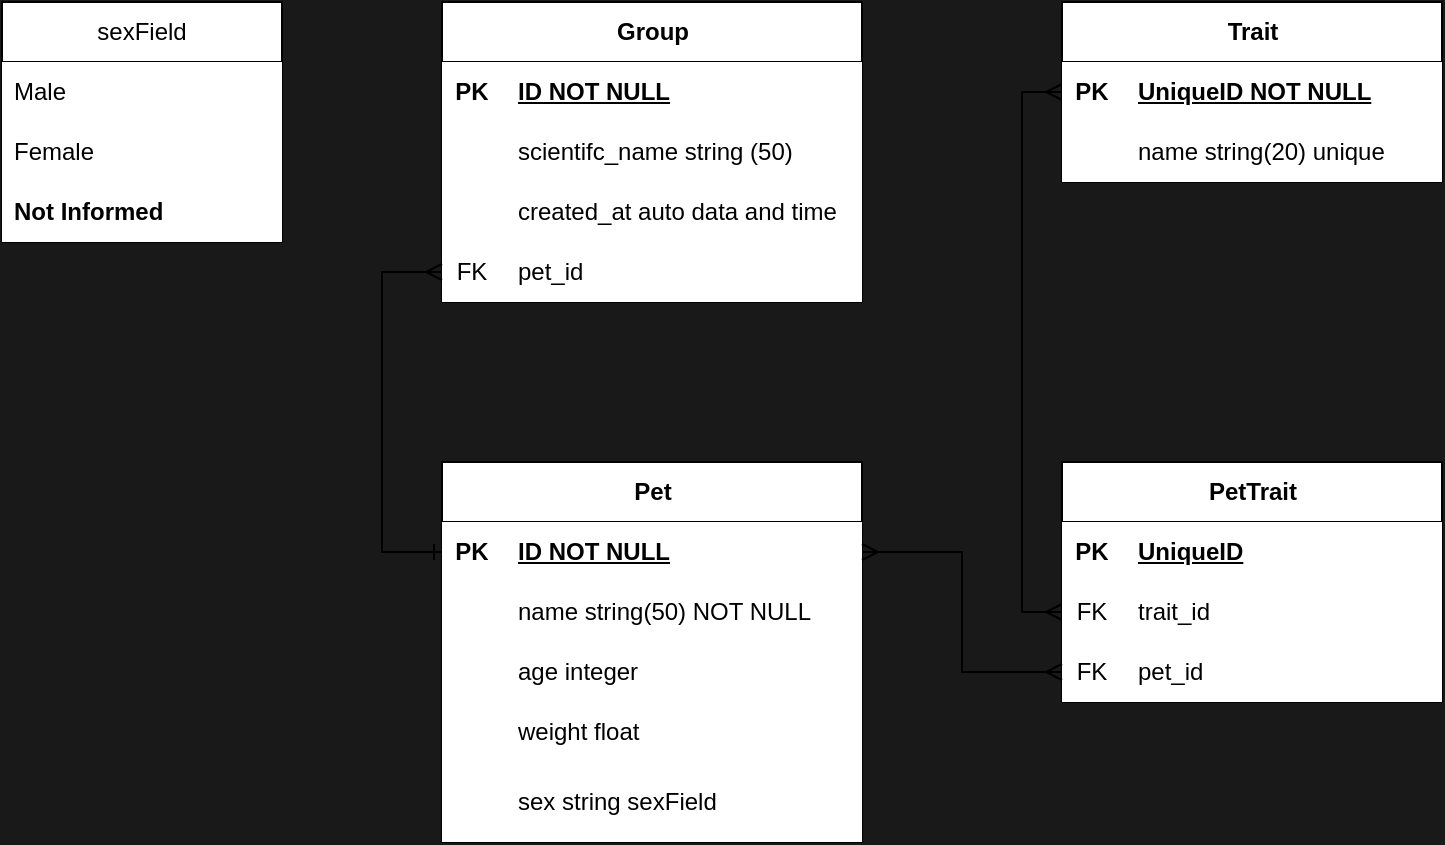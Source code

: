 <mxfile version="22.0.2" type="device">
  <diagram id="R2lEEEUBdFMjLlhIrx00" name="Page-1">
    <mxGraphModel dx="880" dy="524" grid="1" gridSize="10" guides="1" tooltips="1" connect="1" arrows="1" fold="1" page="1" pageScale="1" pageWidth="850" pageHeight="1100" background="#191919" math="0" shadow="0" extFonts="Permanent Marker^https://fonts.googleapis.com/css?family=Permanent+Marker">
      <root>
        <mxCell id="0" />
        <mxCell id="1" parent="0" />
        <mxCell id="LyHao8v1czPGiJcGtTNU-1" value="Pet" style="shape=table;startSize=30;container=1;collapsible=1;childLayout=tableLayout;fixedRows=1;rowLines=0;fontStyle=1;align=center;resizeLast=1;html=1;fillStyle=auto;fillColor=default;" parent="1" vertex="1">
          <mxGeometry x="280" y="460" width="210" height="190" as="geometry" />
        </mxCell>
        <mxCell id="LyHao8v1czPGiJcGtTNU-2" value="" style="shape=tableRow;horizontal=0;startSize=0;swimlaneHead=0;swimlaneBody=0;fillColor=default;collapsible=0;dropTarget=0;points=[[0,0.5],[1,0.5]];portConstraint=eastwest;top=0;left=0;right=0;bottom=1;" parent="LyHao8v1czPGiJcGtTNU-1" vertex="1">
          <mxGeometry y="30" width="210" height="30" as="geometry" />
        </mxCell>
        <mxCell id="LyHao8v1czPGiJcGtTNU-3" value="PK" style="shape=partialRectangle;connectable=0;fillColor=default;top=0;left=0;bottom=0;right=0;fontStyle=1;overflow=hidden;whiteSpace=wrap;html=1;shadow=0;" parent="LyHao8v1czPGiJcGtTNU-2" vertex="1">
          <mxGeometry width="30" height="30" as="geometry">
            <mxRectangle width="30" height="30" as="alternateBounds" />
          </mxGeometry>
        </mxCell>
        <mxCell id="LyHao8v1czPGiJcGtTNU-4" value="ID NOT NULL" style="shape=partialRectangle;connectable=0;fillColor=default;top=0;left=0;bottom=0;right=0;align=left;spacingLeft=6;fontStyle=5;overflow=hidden;whiteSpace=wrap;html=1;shadow=0;" parent="LyHao8v1czPGiJcGtTNU-2" vertex="1">
          <mxGeometry x="30" width="180" height="30" as="geometry">
            <mxRectangle width="180" height="30" as="alternateBounds" />
          </mxGeometry>
        </mxCell>
        <mxCell id="LyHao8v1czPGiJcGtTNU-5" value="" style="shape=tableRow;horizontal=0;startSize=0;swimlaneHead=0;swimlaneBody=0;fillColor=default;collapsible=0;dropTarget=0;points=[[0,0.5],[1,0.5]];portConstraint=eastwest;top=0;left=0;right=0;bottom=0;" parent="LyHao8v1czPGiJcGtTNU-1" vertex="1">
          <mxGeometry y="60" width="210" height="30" as="geometry" />
        </mxCell>
        <mxCell id="LyHao8v1czPGiJcGtTNU-6" value="" style="shape=partialRectangle;connectable=0;fillColor=default;top=0;left=0;bottom=0;right=0;editable=1;overflow=hidden;whiteSpace=wrap;html=1;shadow=0;" parent="LyHao8v1czPGiJcGtTNU-5" vertex="1">
          <mxGeometry width="30" height="30" as="geometry">
            <mxRectangle width="30" height="30" as="alternateBounds" />
          </mxGeometry>
        </mxCell>
        <mxCell id="LyHao8v1czPGiJcGtTNU-7" value="name string(50) NOT NULL" style="shape=partialRectangle;connectable=0;fillColor=default;top=0;left=0;bottom=0;right=0;align=left;spacingLeft=6;overflow=hidden;whiteSpace=wrap;html=1;shadow=0;" parent="LyHao8v1czPGiJcGtTNU-5" vertex="1">
          <mxGeometry x="30" width="180" height="30" as="geometry">
            <mxRectangle width="180" height="30" as="alternateBounds" />
          </mxGeometry>
        </mxCell>
        <mxCell id="yuom_mQF3VKNIzV8muKH-1" style="shape=tableRow;horizontal=0;startSize=0;swimlaneHead=0;swimlaneBody=0;fillColor=default;collapsible=0;dropTarget=0;points=[[0,0.5],[1,0.5]];portConstraint=eastwest;top=0;left=0;right=0;bottom=0;" parent="LyHao8v1czPGiJcGtTNU-1" vertex="1">
          <mxGeometry y="90" width="210" height="30" as="geometry" />
        </mxCell>
        <mxCell id="yuom_mQF3VKNIzV8muKH-2" style="shape=partialRectangle;connectable=0;fillColor=default;top=0;left=0;bottom=0;right=0;editable=1;overflow=hidden;whiteSpace=wrap;html=1;shadow=0;" parent="yuom_mQF3VKNIzV8muKH-1" vertex="1">
          <mxGeometry width="30" height="30" as="geometry">
            <mxRectangle width="30" height="30" as="alternateBounds" />
          </mxGeometry>
        </mxCell>
        <mxCell id="yuom_mQF3VKNIzV8muKH-3" value="age integer" style="shape=partialRectangle;connectable=0;fillColor=default;top=0;left=0;bottom=0;right=0;align=left;spacingLeft=6;overflow=hidden;whiteSpace=wrap;html=1;shadow=0;" parent="yuom_mQF3VKNIzV8muKH-1" vertex="1">
          <mxGeometry x="30" width="180" height="30" as="geometry">
            <mxRectangle width="180" height="30" as="alternateBounds" />
          </mxGeometry>
        </mxCell>
        <mxCell id="yuom_mQF3VKNIzV8muKH-7" style="shape=tableRow;horizontal=0;startSize=0;swimlaneHead=0;swimlaneBody=0;fillColor=default;collapsible=0;dropTarget=0;points=[[0,0.5],[1,0.5]];portConstraint=eastwest;top=0;left=0;right=0;bottom=0;" parent="LyHao8v1czPGiJcGtTNU-1" vertex="1">
          <mxGeometry y="120" width="210" height="30" as="geometry" />
        </mxCell>
        <mxCell id="yuom_mQF3VKNIzV8muKH-8" style="shape=partialRectangle;connectable=0;fillColor=default;top=0;left=0;bottom=0;right=0;editable=1;overflow=hidden;whiteSpace=wrap;html=1;shadow=0;" parent="yuom_mQF3VKNIzV8muKH-7" vertex="1">
          <mxGeometry width="30" height="30" as="geometry">
            <mxRectangle width="30" height="30" as="alternateBounds" />
          </mxGeometry>
        </mxCell>
        <mxCell id="yuom_mQF3VKNIzV8muKH-9" value="weight float" style="shape=partialRectangle;connectable=0;fillColor=default;top=0;left=0;bottom=0;right=0;align=left;spacingLeft=6;overflow=hidden;whiteSpace=wrap;html=1;shadow=0;" parent="yuom_mQF3VKNIzV8muKH-7" vertex="1">
          <mxGeometry x="30" width="180" height="30" as="geometry">
            <mxRectangle width="180" height="30" as="alternateBounds" />
          </mxGeometry>
        </mxCell>
        <mxCell id="yuom_mQF3VKNIzV8muKH-10" style="shape=tableRow;horizontal=0;startSize=0;swimlaneHead=0;swimlaneBody=0;fillColor=default;collapsible=0;dropTarget=0;points=[[0,0.5],[1,0.5]];portConstraint=eastwest;top=0;left=0;right=0;bottom=0;" parent="LyHao8v1czPGiJcGtTNU-1" vertex="1">
          <mxGeometry y="150" width="210" height="40" as="geometry" />
        </mxCell>
        <mxCell id="yuom_mQF3VKNIzV8muKH-11" style="shape=partialRectangle;connectable=0;fillColor=default;top=0;left=0;bottom=0;right=0;editable=1;overflow=hidden;whiteSpace=wrap;html=1;shadow=0;" parent="yuom_mQF3VKNIzV8muKH-10" vertex="1">
          <mxGeometry width="30" height="40" as="geometry">
            <mxRectangle width="30" height="40" as="alternateBounds" />
          </mxGeometry>
        </mxCell>
        <mxCell id="yuom_mQF3VKNIzV8muKH-12" value="sex string sexField" style="shape=partialRectangle;connectable=0;fillColor=default;top=0;left=0;bottom=0;right=0;align=left;spacingLeft=6;overflow=hidden;whiteSpace=wrap;html=1;shadow=0;" parent="yuom_mQF3VKNIzV8muKH-10" vertex="1">
          <mxGeometry x="30" width="180" height="40" as="geometry">
            <mxRectangle width="180" height="40" as="alternateBounds" />
          </mxGeometry>
        </mxCell>
        <mxCell id="4XR9EwOAR3EGp3wIpEuX-29" style="edgeStyle=orthogonalEdgeStyle;rounded=0;orthogonalLoop=1;jettySize=auto;html=1;exitX=0;exitY=0.5;exitDx=0;exitDy=0;entryX=0;entryY=0.5;entryDx=0;entryDy=0;startArrow=ERmany;startFill=0;endArrow=ERmany;endFill=0;" edge="1" parent="1" source="LyHao8v1czPGiJcGtTNU-17" target="4XR9EwOAR3EGp3wIpEuX-16">
          <mxGeometry relative="1" as="geometry" />
        </mxCell>
        <mxCell id="LyHao8v1czPGiJcGtTNU-17" value="Trait" style="shape=table;startSize=30;container=1;collapsible=1;childLayout=tableLayout;fixedRows=1;rowLines=0;fontStyle=1;align=center;resizeLast=1;html=1;fillColor=default;" parent="1" vertex="1">
          <mxGeometry x="590" y="230" width="190.0" height="90" as="geometry" />
        </mxCell>
        <mxCell id="LyHao8v1czPGiJcGtTNU-18" value="" style="shape=tableRow;horizontal=0;startSize=0;swimlaneHead=0;swimlaneBody=0;fillColor=default;collapsible=0;dropTarget=0;points=[[0,0.5],[1,0.5]];portConstraint=eastwest;top=0;left=0;right=0;bottom=1;" parent="LyHao8v1czPGiJcGtTNU-17" vertex="1">
          <mxGeometry y="30" width="190.0" height="30" as="geometry" />
        </mxCell>
        <mxCell id="LyHao8v1czPGiJcGtTNU-19" value="PK" style="shape=partialRectangle;connectable=0;fillColor=default;top=0;left=0;bottom=0;right=0;fontStyle=1;overflow=hidden;whiteSpace=wrap;html=1;" parent="LyHao8v1czPGiJcGtTNU-18" vertex="1">
          <mxGeometry width="30" height="30" as="geometry">
            <mxRectangle width="30" height="30" as="alternateBounds" />
          </mxGeometry>
        </mxCell>
        <mxCell id="LyHao8v1czPGiJcGtTNU-20" value="UniqueID NOT NULL" style="shape=partialRectangle;connectable=0;fillColor=default;top=0;left=0;bottom=0;right=0;align=left;spacingLeft=6;fontStyle=5;overflow=hidden;whiteSpace=wrap;html=1;" parent="LyHao8v1czPGiJcGtTNU-18" vertex="1">
          <mxGeometry x="30" width="160.0" height="30" as="geometry">
            <mxRectangle width="160.0" height="30" as="alternateBounds" />
          </mxGeometry>
        </mxCell>
        <mxCell id="LyHao8v1czPGiJcGtTNU-21" value="" style="shape=tableRow;horizontal=0;startSize=0;swimlaneHead=0;swimlaneBody=0;fillColor=default;collapsible=0;dropTarget=0;points=[[0,0.5],[1,0.5]];portConstraint=eastwest;top=0;left=0;right=0;bottom=0;" parent="LyHao8v1czPGiJcGtTNU-17" vertex="1">
          <mxGeometry y="60" width="190.0" height="30" as="geometry" />
        </mxCell>
        <mxCell id="LyHao8v1czPGiJcGtTNU-22" value="" style="shape=partialRectangle;connectable=0;fillColor=default;top=0;left=0;bottom=0;right=0;editable=1;overflow=hidden;whiteSpace=wrap;html=1;" parent="LyHao8v1czPGiJcGtTNU-21" vertex="1">
          <mxGeometry width="30" height="30" as="geometry">
            <mxRectangle width="30" height="30" as="alternateBounds" />
          </mxGeometry>
        </mxCell>
        <mxCell id="LyHao8v1czPGiJcGtTNU-23" value="name string(20) unique" style="shape=partialRectangle;connectable=0;fillColor=default;top=0;left=0;bottom=0;right=0;align=left;spacingLeft=6;overflow=hidden;whiteSpace=wrap;html=1;" parent="LyHao8v1czPGiJcGtTNU-21" vertex="1">
          <mxGeometry x="30" width="160.0" height="30" as="geometry">
            <mxRectangle width="160.0" height="30" as="alternateBounds" />
          </mxGeometry>
        </mxCell>
        <mxCell id="LyHao8v1czPGiJcGtTNU-32" value="Group" style="shape=table;startSize=30;container=1;collapsible=1;childLayout=tableLayout;fixedRows=1;rowLines=0;fontStyle=1;align=center;resizeLast=1;html=1;fillColor=default;" parent="1" vertex="1">
          <mxGeometry x="280" y="230" width="210" height="150" as="geometry" />
        </mxCell>
        <mxCell id="LyHao8v1czPGiJcGtTNU-33" value="" style="shape=tableRow;horizontal=0;startSize=0;swimlaneHead=0;swimlaneBody=0;fillColor=default;collapsible=0;dropTarget=0;points=[[0,0.5],[1,0.5]];portConstraint=eastwest;top=0;left=0;right=0;bottom=1;" parent="LyHao8v1czPGiJcGtTNU-32" vertex="1">
          <mxGeometry y="30" width="210" height="30" as="geometry" />
        </mxCell>
        <mxCell id="LyHao8v1czPGiJcGtTNU-34" value="PK" style="shape=partialRectangle;connectable=0;fillColor=default;top=0;left=0;bottom=0;right=0;fontStyle=1;overflow=hidden;whiteSpace=wrap;html=1;" parent="LyHao8v1czPGiJcGtTNU-33" vertex="1">
          <mxGeometry width="30" height="30" as="geometry">
            <mxRectangle width="30" height="30" as="alternateBounds" />
          </mxGeometry>
        </mxCell>
        <mxCell id="LyHao8v1czPGiJcGtTNU-35" value="ID NOT NULL" style="shape=partialRectangle;connectable=0;fillColor=default;top=0;left=0;bottom=0;right=0;align=left;spacingLeft=6;fontStyle=5;overflow=hidden;whiteSpace=wrap;html=1;" parent="LyHao8v1czPGiJcGtTNU-33" vertex="1">
          <mxGeometry x="30" width="180" height="30" as="geometry">
            <mxRectangle width="180" height="30" as="alternateBounds" />
          </mxGeometry>
        </mxCell>
        <mxCell id="LyHao8v1czPGiJcGtTNU-36" value="" style="shape=tableRow;horizontal=0;startSize=0;swimlaneHead=0;swimlaneBody=0;fillColor=default;collapsible=0;dropTarget=0;points=[[0,0.5],[1,0.5]];portConstraint=eastwest;top=0;left=0;right=0;bottom=0;" parent="LyHao8v1czPGiJcGtTNU-32" vertex="1">
          <mxGeometry y="60" width="210" height="30" as="geometry" />
        </mxCell>
        <mxCell id="LyHao8v1czPGiJcGtTNU-37" value="" style="shape=partialRectangle;connectable=0;fillColor=default;top=0;left=0;bottom=0;right=0;editable=1;overflow=hidden;whiteSpace=wrap;html=1;" parent="LyHao8v1czPGiJcGtTNU-36" vertex="1">
          <mxGeometry width="30" height="30" as="geometry">
            <mxRectangle width="30" height="30" as="alternateBounds" />
          </mxGeometry>
        </mxCell>
        <mxCell id="LyHao8v1czPGiJcGtTNU-38" value="scientifc_name string (50)" style="shape=partialRectangle;connectable=0;fillColor=default;top=0;left=0;bottom=0;right=0;align=left;spacingLeft=6;overflow=hidden;whiteSpace=wrap;html=1;" parent="LyHao8v1czPGiJcGtTNU-36" vertex="1">
          <mxGeometry x="30" width="180" height="30" as="geometry">
            <mxRectangle width="180" height="30" as="alternateBounds" />
          </mxGeometry>
        </mxCell>
        <mxCell id="LyHao8v1czPGiJcGtTNU-39" value="" style="shape=tableRow;horizontal=0;startSize=0;swimlaneHead=0;swimlaneBody=0;fillColor=default;collapsible=0;dropTarget=0;points=[[0,0.5],[1,0.5]];portConstraint=eastwest;top=0;left=0;right=0;bottom=0;" parent="LyHao8v1czPGiJcGtTNU-32" vertex="1">
          <mxGeometry y="90" width="210" height="30" as="geometry" />
        </mxCell>
        <mxCell id="LyHao8v1czPGiJcGtTNU-40" value="" style="shape=partialRectangle;connectable=0;fillColor=default;top=0;left=0;bottom=0;right=0;editable=1;overflow=hidden;whiteSpace=wrap;html=1;" parent="LyHao8v1czPGiJcGtTNU-39" vertex="1">
          <mxGeometry width="30" height="30" as="geometry">
            <mxRectangle width="30" height="30" as="alternateBounds" />
          </mxGeometry>
        </mxCell>
        <mxCell id="LyHao8v1czPGiJcGtTNU-41" value="created_at auto data and time" style="shape=partialRectangle;connectable=0;fillColor=default;top=0;left=0;bottom=0;right=0;align=left;spacingLeft=6;overflow=hidden;whiteSpace=wrap;html=1;" parent="LyHao8v1czPGiJcGtTNU-39" vertex="1">
          <mxGeometry x="30" width="180" height="30" as="geometry">
            <mxRectangle width="180" height="30" as="alternateBounds" />
          </mxGeometry>
        </mxCell>
        <mxCell id="4XR9EwOAR3EGp3wIpEuX-8" style="shape=tableRow;horizontal=0;startSize=0;swimlaneHead=0;swimlaneBody=0;fillColor=default;collapsible=0;dropTarget=0;points=[[0,0.5],[1,0.5]];portConstraint=eastwest;top=0;left=0;right=0;bottom=0;" vertex="1" parent="LyHao8v1czPGiJcGtTNU-32">
          <mxGeometry y="120" width="210" height="30" as="geometry" />
        </mxCell>
        <mxCell id="4XR9EwOAR3EGp3wIpEuX-9" value="FK" style="shape=partialRectangle;connectable=0;fillColor=default;top=0;left=0;bottom=0;right=0;editable=1;overflow=hidden;whiteSpace=wrap;html=1;" vertex="1" parent="4XR9EwOAR3EGp3wIpEuX-8">
          <mxGeometry width="30" height="30" as="geometry">
            <mxRectangle width="30" height="30" as="alternateBounds" />
          </mxGeometry>
        </mxCell>
        <mxCell id="4XR9EwOAR3EGp3wIpEuX-10" value="pet_id" style="shape=partialRectangle;connectable=0;fillColor=default;top=0;left=0;bottom=0;right=0;align=left;spacingLeft=6;overflow=hidden;whiteSpace=wrap;html=1;" vertex="1" parent="4XR9EwOAR3EGp3wIpEuX-8">
          <mxGeometry x="30" width="180" height="30" as="geometry">
            <mxRectangle width="180" height="30" as="alternateBounds" />
          </mxGeometry>
        </mxCell>
        <mxCell id="4XR9EwOAR3EGp3wIpEuX-4" value="sexField" style="swimlane;fontStyle=0;childLayout=stackLayout;horizontal=1;startSize=30;horizontalStack=0;resizeParent=1;resizeParentMax=0;resizeLast=0;collapsible=1;marginBottom=0;whiteSpace=wrap;html=1;" vertex="1" parent="1">
          <mxGeometry x="60" y="230" width="140" height="120" as="geometry" />
        </mxCell>
        <mxCell id="4XR9EwOAR3EGp3wIpEuX-5" value="Male" style="text;strokeColor=none;fillColor=default;align=left;verticalAlign=middle;spacingLeft=4;spacingRight=4;overflow=hidden;points=[[0,0.5],[1,0.5]];portConstraint=eastwest;rotatable=0;whiteSpace=wrap;html=1;" vertex="1" parent="4XR9EwOAR3EGp3wIpEuX-4">
          <mxGeometry y="30" width="140" height="30" as="geometry" />
        </mxCell>
        <mxCell id="4XR9EwOAR3EGp3wIpEuX-6" value="Female" style="text;strokeColor=none;fillColor=default;align=left;verticalAlign=middle;spacingLeft=4;spacingRight=4;overflow=hidden;points=[[0,0.5],[1,0.5]];portConstraint=eastwest;rotatable=0;whiteSpace=wrap;html=1;" vertex="1" parent="4XR9EwOAR3EGp3wIpEuX-4">
          <mxGeometry y="60" width="140" height="30" as="geometry" />
        </mxCell>
        <mxCell id="4XR9EwOAR3EGp3wIpEuX-7" value="&lt;strong&gt;Not Informed&lt;/strong&gt;" style="text;strokeColor=none;fillColor=default;align=left;verticalAlign=middle;spacingLeft=4;spacingRight=4;overflow=hidden;points=[[0,0.5],[1,0.5]];portConstraint=eastwest;rotatable=0;whiteSpace=wrap;html=1;" vertex="1" parent="4XR9EwOAR3EGp3wIpEuX-4">
          <mxGeometry y="90" width="140" height="30" as="geometry" />
        </mxCell>
        <mxCell id="4XR9EwOAR3EGp3wIpEuX-11" style="edgeStyle=orthogonalEdgeStyle;rounded=0;orthogonalLoop=1;jettySize=auto;html=1;exitX=0;exitY=0.5;exitDx=0;exitDy=0;entryX=0;entryY=0.5;entryDx=0;entryDy=0;startArrow=ERone;startFill=0;endArrow=ERmany;endFill=0;" edge="1" parent="1" source="LyHao8v1czPGiJcGtTNU-2" target="4XR9EwOAR3EGp3wIpEuX-8">
          <mxGeometry relative="1" as="geometry">
            <Array as="points">
              <mxPoint x="250" y="505" />
              <mxPoint x="250" y="365" />
            </Array>
          </mxGeometry>
        </mxCell>
        <mxCell id="4XR9EwOAR3EGp3wIpEuX-12" value="PetTrait" style="shape=table;startSize=30;container=1;collapsible=1;childLayout=tableLayout;fixedRows=1;rowLines=0;fontStyle=1;align=center;resizeLast=1;html=1;fillColor=default;" vertex="1" parent="1">
          <mxGeometry x="590" y="460" width="190" height="120" as="geometry" />
        </mxCell>
        <mxCell id="4XR9EwOAR3EGp3wIpEuX-13" value="" style="shape=tableRow;horizontal=0;startSize=0;swimlaneHead=0;swimlaneBody=0;fillColor=default;collapsible=0;dropTarget=0;points=[[0,0.5],[1,0.5]];portConstraint=eastwest;top=0;left=0;right=0;bottom=1;" vertex="1" parent="4XR9EwOAR3EGp3wIpEuX-12">
          <mxGeometry y="30" width="190" height="30" as="geometry" />
        </mxCell>
        <mxCell id="4XR9EwOAR3EGp3wIpEuX-14" value="PK" style="shape=partialRectangle;connectable=0;fillColor=default;top=0;left=0;bottom=0;right=0;fontStyle=1;overflow=hidden;whiteSpace=wrap;html=1;" vertex="1" parent="4XR9EwOAR3EGp3wIpEuX-13">
          <mxGeometry width="30" height="30" as="geometry">
            <mxRectangle width="30" height="30" as="alternateBounds" />
          </mxGeometry>
        </mxCell>
        <mxCell id="4XR9EwOAR3EGp3wIpEuX-15" value="UniqueID" style="shape=partialRectangle;connectable=0;fillColor=default;top=0;left=0;bottom=0;right=0;align=left;spacingLeft=6;fontStyle=5;overflow=hidden;whiteSpace=wrap;html=1;" vertex="1" parent="4XR9EwOAR3EGp3wIpEuX-13">
          <mxGeometry x="30" width="160" height="30" as="geometry">
            <mxRectangle width="160" height="30" as="alternateBounds" />
          </mxGeometry>
        </mxCell>
        <mxCell id="4XR9EwOAR3EGp3wIpEuX-16" value="" style="shape=tableRow;horizontal=0;startSize=0;swimlaneHead=0;swimlaneBody=0;fillColor=default;collapsible=0;dropTarget=0;points=[[0,0.5],[1,0.5]];portConstraint=eastwest;top=0;left=0;right=0;bottom=0;" vertex="1" parent="4XR9EwOAR3EGp3wIpEuX-12">
          <mxGeometry y="60" width="190" height="30" as="geometry" />
        </mxCell>
        <mxCell id="4XR9EwOAR3EGp3wIpEuX-17" value="FK" style="shape=partialRectangle;connectable=0;fillColor=default;top=0;left=0;bottom=0;right=0;editable=1;overflow=hidden;whiteSpace=wrap;html=1;" vertex="1" parent="4XR9EwOAR3EGp3wIpEuX-16">
          <mxGeometry width="30" height="30" as="geometry">
            <mxRectangle width="30" height="30" as="alternateBounds" />
          </mxGeometry>
        </mxCell>
        <mxCell id="4XR9EwOAR3EGp3wIpEuX-18" value="trait_id" style="shape=partialRectangle;connectable=0;fillColor=default;top=0;left=0;bottom=0;right=0;align=left;spacingLeft=6;overflow=hidden;whiteSpace=wrap;html=1;" vertex="1" parent="4XR9EwOAR3EGp3wIpEuX-16">
          <mxGeometry x="30" width="160" height="30" as="geometry">
            <mxRectangle width="160" height="30" as="alternateBounds" />
          </mxGeometry>
        </mxCell>
        <mxCell id="4XR9EwOAR3EGp3wIpEuX-19" value="" style="shape=tableRow;horizontal=0;startSize=0;swimlaneHead=0;swimlaneBody=0;fillColor=default;collapsible=0;dropTarget=0;points=[[0,0.5],[1,0.5]];portConstraint=eastwest;top=0;left=0;right=0;bottom=0;" vertex="1" parent="4XR9EwOAR3EGp3wIpEuX-12">
          <mxGeometry y="90" width="190" height="30" as="geometry" />
        </mxCell>
        <mxCell id="4XR9EwOAR3EGp3wIpEuX-20" value="FK" style="shape=partialRectangle;connectable=0;fillColor=default;top=0;left=0;bottom=0;right=0;editable=1;overflow=hidden;whiteSpace=wrap;html=1;" vertex="1" parent="4XR9EwOAR3EGp3wIpEuX-19">
          <mxGeometry width="30" height="30" as="geometry">
            <mxRectangle width="30" height="30" as="alternateBounds" />
          </mxGeometry>
        </mxCell>
        <mxCell id="4XR9EwOAR3EGp3wIpEuX-21" value="pet_id" style="shape=partialRectangle;connectable=0;fillColor=default;top=0;left=0;bottom=0;right=0;align=left;spacingLeft=6;overflow=hidden;whiteSpace=wrap;html=1;" vertex="1" parent="4XR9EwOAR3EGp3wIpEuX-19">
          <mxGeometry x="30" width="160" height="30" as="geometry">
            <mxRectangle width="160" height="30" as="alternateBounds" />
          </mxGeometry>
        </mxCell>
        <mxCell id="4XR9EwOAR3EGp3wIpEuX-28" style="edgeStyle=orthogonalEdgeStyle;rounded=0;orthogonalLoop=1;jettySize=auto;html=1;exitX=1;exitY=0.5;exitDx=0;exitDy=0;entryX=0;entryY=0.5;entryDx=0;entryDy=0;startArrow=ERmany;startFill=0;endArrow=ERmany;endFill=0;" edge="1" parent="1" source="LyHao8v1czPGiJcGtTNU-2" target="4XR9EwOAR3EGp3wIpEuX-19">
          <mxGeometry relative="1" as="geometry" />
        </mxCell>
      </root>
    </mxGraphModel>
  </diagram>
</mxfile>
